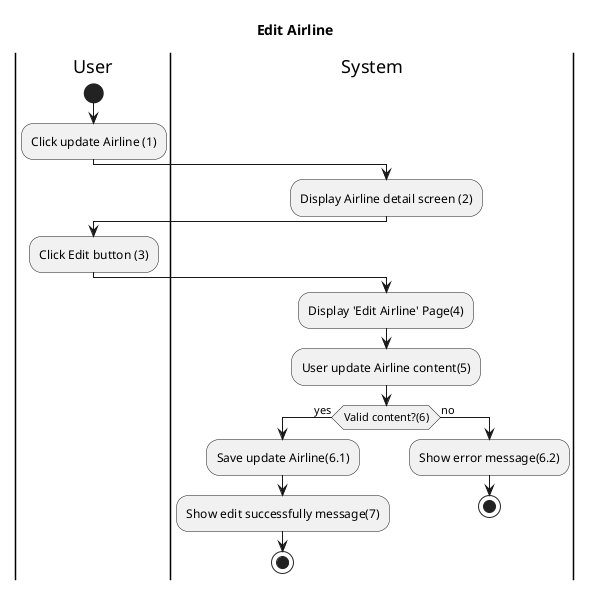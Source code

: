 @startuml Register Activity
title Edit Airline
|User|
start
:Click update Airline (1);

|System|
:Display Airline detail screen (2);

|User|
:Click Edit button (3);

|System|

:Display 'Edit Airline' Page(4);
:User update Airline content(5);
if(Valid content?(6))then (yes)
:Save update Airline(6.1);
:Show edit successfully message(7);
stop
else (no)
:Show error message(6.2);
|System|
stop
@enduml